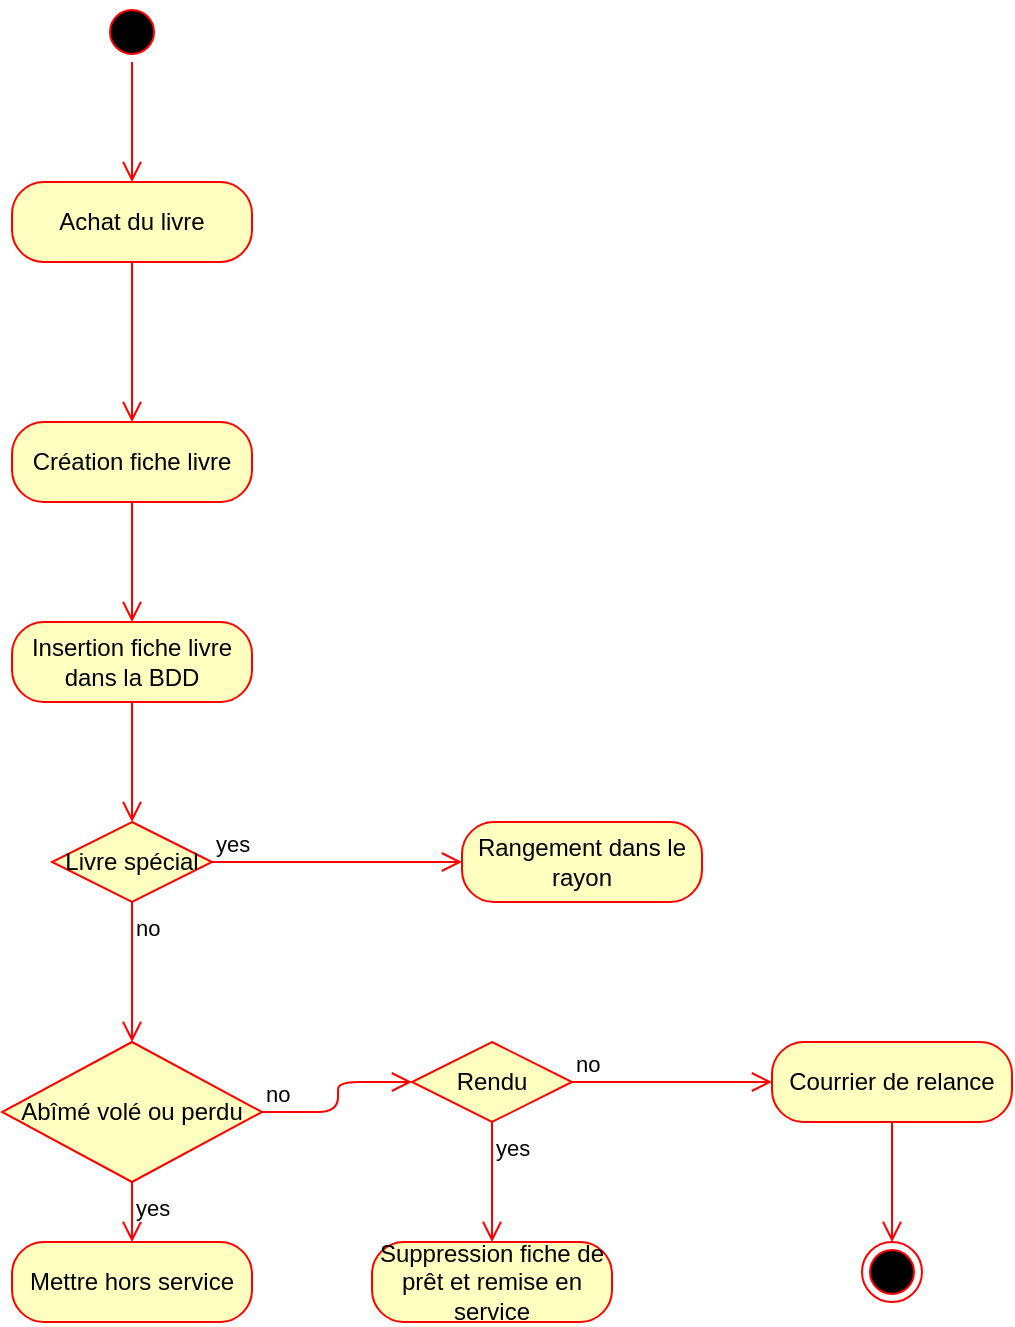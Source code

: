 <mxfile version="12.5.3" type="device"><diagram id="RJ4yWcvF0H6UfzCy4rZF" name="Page-1"><mxGraphModel dx="1086" dy="806" grid="1" gridSize="10" guides="1" tooltips="1" connect="1" arrows="1" fold="1" page="1" pageScale="1" pageWidth="1169" pageHeight="1654" math="0" shadow="0"><root><mxCell id="0"/><mxCell id="1" parent="0"/><mxCell id="_5bxVSZbVYFnVJHARTZu-1" value="" style="ellipse;html=1;shape=startState;fillColor=#000000;strokeColor=#ff0000;" vertex="1" parent="1"><mxGeometry x="530" y="220" width="30" height="30" as="geometry"/></mxCell><mxCell id="_5bxVSZbVYFnVJHARTZu-2" value="" style="edgeStyle=orthogonalEdgeStyle;html=1;verticalAlign=bottom;endArrow=open;endSize=8;strokeColor=#ff0000;" edge="1" parent="1" source="_5bxVSZbVYFnVJHARTZu-1"><mxGeometry relative="1" as="geometry"><mxPoint x="545" y="310" as="targetPoint"/></mxGeometry></mxCell><mxCell id="_5bxVSZbVYFnVJHARTZu-3" value="Achat du livre" style="rounded=1;whiteSpace=wrap;html=1;arcSize=40;fontColor=#000000;fillColor=#ffffc0;strokeColor=#ff0000;" vertex="1" parent="1"><mxGeometry x="485" y="310" width="120" height="40" as="geometry"/></mxCell><mxCell id="_5bxVSZbVYFnVJHARTZu-4" value="" style="edgeStyle=orthogonalEdgeStyle;html=1;verticalAlign=bottom;endArrow=open;endSize=8;strokeColor=#ff0000;entryX=0.5;entryY=0;entryDx=0;entryDy=0;" edge="1" parent="1" source="_5bxVSZbVYFnVJHARTZu-3"><mxGeometry relative="1" as="geometry"><mxPoint x="545" y="430" as="targetPoint"/></mxGeometry></mxCell><mxCell id="_5bxVSZbVYFnVJHARTZu-5" value="Création fiche livre" style="rounded=1;whiteSpace=wrap;html=1;arcSize=40;fontColor=#000000;fillColor=#ffffc0;strokeColor=#ff0000;" vertex="1" parent="1"><mxGeometry x="485" y="430" width="120" height="40" as="geometry"/></mxCell><mxCell id="_5bxVSZbVYFnVJHARTZu-6" value="" style="edgeStyle=orthogonalEdgeStyle;html=1;verticalAlign=bottom;endArrow=open;endSize=8;strokeColor=#ff0000;" edge="1" parent="1" source="_5bxVSZbVYFnVJHARTZu-5"><mxGeometry relative="1" as="geometry"><mxPoint x="545" y="530" as="targetPoint"/></mxGeometry></mxCell><mxCell id="_5bxVSZbVYFnVJHARTZu-7" value="Insertion fiche livre dans la BDD" style="rounded=1;whiteSpace=wrap;html=1;arcSize=40;fontColor=#000000;fillColor=#ffffc0;strokeColor=#ff0000;" vertex="1" parent="1"><mxGeometry x="485" y="530" width="120" height="40" as="geometry"/></mxCell><mxCell id="_5bxVSZbVYFnVJHARTZu-8" value="" style="edgeStyle=orthogonalEdgeStyle;html=1;verticalAlign=bottom;endArrow=open;endSize=8;strokeColor=#ff0000;" edge="1" parent="1" source="_5bxVSZbVYFnVJHARTZu-7"><mxGeometry relative="1" as="geometry"><mxPoint x="545" y="630" as="targetPoint"/></mxGeometry></mxCell><mxCell id="_5bxVSZbVYFnVJHARTZu-9" value="Rangement dans le rayon" style="rounded=1;whiteSpace=wrap;html=1;arcSize=40;fontColor=#000000;fillColor=#ffffc0;strokeColor=#ff0000;" vertex="1" parent="1"><mxGeometry x="710" y="630" width="120" height="40" as="geometry"/></mxCell><mxCell id="_5bxVSZbVYFnVJHARTZu-11" value="Abîmé volé ou perdu" style="rhombus;whiteSpace=wrap;html=1;fillColor=#ffffc0;strokeColor=#ff0000;" vertex="1" parent="1"><mxGeometry x="480" y="740" width="130" height="70" as="geometry"/></mxCell><mxCell id="_5bxVSZbVYFnVJHARTZu-12" value="no" style="edgeStyle=orthogonalEdgeStyle;html=1;align=left;verticalAlign=bottom;endArrow=open;endSize=8;strokeColor=#ff0000;" edge="1" parent="1" source="_5bxVSZbVYFnVJHARTZu-11"><mxGeometry x="-1" relative="1" as="geometry"><mxPoint x="685" y="760" as="targetPoint"/><Array as="points"><mxPoint x="648" y="775"/><mxPoint x="648" y="760"/></Array></mxGeometry></mxCell><mxCell id="_5bxVSZbVYFnVJHARTZu-13" value="yes" style="edgeStyle=orthogonalEdgeStyle;html=1;align=left;verticalAlign=top;endArrow=open;endSize=8;strokeColor=#ff0000;" edge="1" parent="1" source="_5bxVSZbVYFnVJHARTZu-11"><mxGeometry x="-1" relative="1" as="geometry"><mxPoint x="545" y="840" as="targetPoint"/></mxGeometry></mxCell><mxCell id="_5bxVSZbVYFnVJHARTZu-14" value="Mettre hors service" style="rounded=1;whiteSpace=wrap;html=1;arcSize=40;fontColor=#000000;fillColor=#ffffc0;strokeColor=#ff0000;" vertex="1" parent="1"><mxGeometry x="485" y="840" width="120" height="40" as="geometry"/></mxCell><mxCell id="_5bxVSZbVYFnVJHARTZu-15" value="Rendu" style="rhombus;whiteSpace=wrap;html=1;fillColor=#ffffc0;strokeColor=#ff0000;" vertex="1" parent="1"><mxGeometry x="685" y="740" width="80" height="40" as="geometry"/></mxCell><mxCell id="_5bxVSZbVYFnVJHARTZu-16" value="no" style="edgeStyle=orthogonalEdgeStyle;html=1;align=left;verticalAlign=bottom;endArrow=open;endSize=8;strokeColor=#ff0000;" edge="1" parent="1" source="_5bxVSZbVYFnVJHARTZu-15"><mxGeometry x="-1" relative="1" as="geometry"><mxPoint x="865" y="760" as="targetPoint"/></mxGeometry></mxCell><mxCell id="_5bxVSZbVYFnVJHARTZu-17" value="yes" style="edgeStyle=orthogonalEdgeStyle;html=1;align=left;verticalAlign=top;endArrow=open;endSize=8;strokeColor=#ff0000;" edge="1" parent="1" source="_5bxVSZbVYFnVJHARTZu-15"><mxGeometry x="-1" relative="1" as="geometry"><mxPoint x="725" y="840" as="targetPoint"/></mxGeometry></mxCell><mxCell id="_5bxVSZbVYFnVJHARTZu-18" value="Suppression fiche de prêt et remise en service" style="rounded=1;whiteSpace=wrap;html=1;arcSize=40;fontColor=#000000;fillColor=#ffffc0;strokeColor=#ff0000;" vertex="1" parent="1"><mxGeometry x="665" y="840" width="120" height="40" as="geometry"/></mxCell><mxCell id="_5bxVSZbVYFnVJHARTZu-19" value="Courrier de relance" style="rounded=1;whiteSpace=wrap;html=1;arcSize=40;fontColor=#000000;fillColor=#ffffc0;strokeColor=#ff0000;" vertex="1" parent="1"><mxGeometry x="865" y="740" width="120" height="40" as="geometry"/></mxCell><mxCell id="_5bxVSZbVYFnVJHARTZu-20" value="" style="edgeStyle=orthogonalEdgeStyle;html=1;verticalAlign=bottom;endArrow=open;endSize=8;strokeColor=#ff0000;" edge="1" parent="1" source="_5bxVSZbVYFnVJHARTZu-19"><mxGeometry relative="1" as="geometry"><mxPoint x="925" y="840" as="targetPoint"/></mxGeometry></mxCell><mxCell id="_5bxVSZbVYFnVJHARTZu-21" value="" style="ellipse;html=1;shape=endState;fillColor=#000000;strokeColor=#ff0000;" vertex="1" parent="1"><mxGeometry x="910" y="840" width="30" height="30" as="geometry"/></mxCell><mxCell id="_5bxVSZbVYFnVJHARTZu-22" value="Livre spécial" style="rhombus;whiteSpace=wrap;html=1;fillColor=#ffffc0;strokeColor=#ff0000;" vertex="1" parent="1"><mxGeometry x="505" y="630" width="80" height="40" as="geometry"/></mxCell><mxCell id="_5bxVSZbVYFnVJHARTZu-23" value="yes" style="edgeStyle=orthogonalEdgeStyle;html=1;align=left;verticalAlign=bottom;endArrow=open;endSize=8;strokeColor=#ff0000;" edge="1" source="_5bxVSZbVYFnVJHARTZu-22" parent="1"><mxGeometry x="-1" relative="1" as="geometry"><mxPoint x="710" y="650" as="targetPoint"/></mxGeometry></mxCell><mxCell id="_5bxVSZbVYFnVJHARTZu-24" value="no" style="edgeStyle=orthogonalEdgeStyle;html=1;align=left;verticalAlign=top;endArrow=open;endSize=8;strokeColor=#ff0000;" edge="1" source="_5bxVSZbVYFnVJHARTZu-22" parent="1"><mxGeometry x="-1" relative="1" as="geometry"><mxPoint x="545" y="740" as="targetPoint"/></mxGeometry></mxCell></root></mxGraphModel></diagram></mxfile>